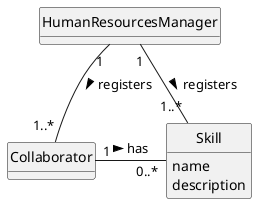 @startuml
skinparam monochrome true
skinparam packageStyle rectangle
skinparam shadowing false

'left to right direction

skinparam classAttributeIconSize 0

hide circle
hide methods

'title Domain Model

'class Platform {
'  -description
'}



class HumanResourcesManager{
}

HumanResourcesManager "1" - "1..*" Skill : registers >
HumanResourcesManager "1" -- "1..*" Collaborator : registers >

class Collaborator {


}

Collaborator "1" - "0..*" Skill : has >

class Skill{
    name
    description
}



'class User {
'    name
'    email
'    password
'}

'Platform "1" -- "*" Organization : has registered >
'Platform "1" -- "*" Category : defines >

'Task "*" -- "1" Employee: created by >

'Employee "0..1" -- "1" User: acts as >

@enduml